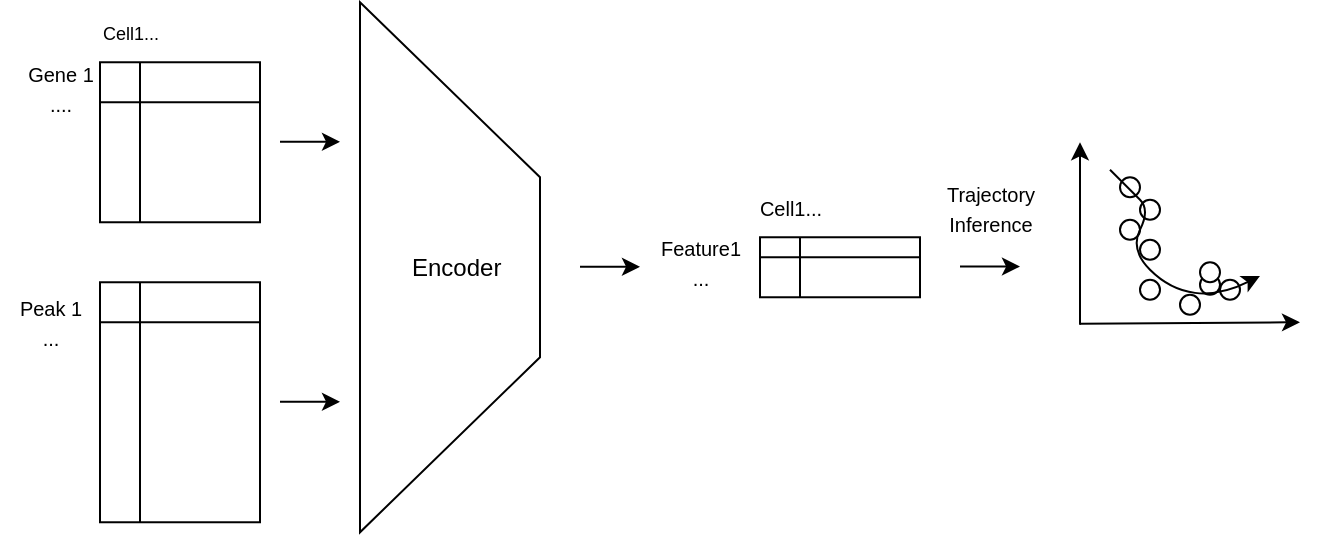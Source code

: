 <mxfile version="26.2.8">
  <diagram name="第 1 页" id="VdADk5KuVTxu9DorlfLl">
    <mxGraphModel dx="1149" dy="613" grid="1" gridSize="10" guides="1" tooltips="1" connect="1" arrows="1" fold="1" page="1" pageScale="1" pageWidth="827" pageHeight="1169" math="0" shadow="0">
      <root>
        <mxCell id="0" />
        <mxCell id="1" parent="0" />
        <mxCell id="7R4HDPwRscD3Cdx_cYnu-4" value="" style="shape=internalStorage;whiteSpace=wrap;html=1;backgroundOutline=1;" vertex="1" parent="1">
          <mxGeometry x="60" y="223.13" width="80" height="80" as="geometry" />
        </mxCell>
        <mxCell id="7R4HDPwRscD3Cdx_cYnu-5" value="" style="shape=internalStorage;whiteSpace=wrap;html=1;backgroundOutline=1;" vertex="1" parent="1">
          <mxGeometry x="60" y="333.13" width="80" height="120" as="geometry" />
        </mxCell>
        <mxCell id="7R4HDPwRscD3Cdx_cYnu-19" value="&lt;font style=&quot;font-size: 9px;&quot;&gt;Cell1...&lt;/font&gt;" style="text;html=1;align=center;verticalAlign=middle;resizable=0;points=[];autosize=1;strokeColor=none;fillColor=none;" vertex="1" parent="1">
          <mxGeometry x="50" y="193.13" width="50" height="30" as="geometry" />
        </mxCell>
        <mxCell id="7R4HDPwRscD3Cdx_cYnu-21" value="&lt;font style=&quot;font-size: 10px;&quot;&gt;Gene 1&lt;/font&gt;&lt;div&gt;&lt;font style=&quot;font-size: 10px;&quot;&gt;....&lt;/font&gt;&lt;/div&gt;" style="text;html=1;align=center;verticalAlign=middle;resizable=0;points=[];autosize=1;strokeColor=none;fillColor=none;" vertex="1" parent="1">
          <mxGeometry x="10" y="216.13" width="60" height="40" as="geometry" />
        </mxCell>
        <mxCell id="7R4HDPwRscD3Cdx_cYnu-22" value="&lt;font style=&quot;font-size: 10px;&quot;&gt;Peak 1&lt;/font&gt;&lt;div&gt;&lt;font style=&quot;font-size: 10px;&quot;&gt;...&lt;/font&gt;&lt;/div&gt;" style="text;html=1;align=center;verticalAlign=middle;resizable=0;points=[];autosize=1;strokeColor=none;fillColor=none;" vertex="1" parent="1">
          <mxGeometry x="10" y="333.13" width="50" height="40" as="geometry" />
        </mxCell>
        <mxCell id="7R4HDPwRscD3Cdx_cYnu-24" value="" style="shape=trapezoid;perimeter=trapezoidPerimeter;whiteSpace=wrap;html=1;fixedSize=1;rotation=90;size=87.5;" vertex="1" parent="1">
          <mxGeometry x="102.5" y="280.63" width="265" height="90" as="geometry" />
        </mxCell>
        <mxCell id="7R4HDPwRscD3Cdx_cYnu-26" value="" style="endArrow=classic;html=1;rounded=0;" edge="1" parent="1">
          <mxGeometry width="50" height="50" relative="1" as="geometry">
            <mxPoint x="150" y="262.89" as="sourcePoint" />
            <mxPoint x="180" y="262.89" as="targetPoint" />
            <Array as="points" />
          </mxGeometry>
        </mxCell>
        <mxCell id="7R4HDPwRscD3Cdx_cYnu-27" value="" style="endArrow=classic;html=1;rounded=0;" edge="1" parent="1">
          <mxGeometry width="50" height="50" relative="1" as="geometry">
            <mxPoint x="150" y="392.89" as="sourcePoint" />
            <mxPoint x="180" y="392.89" as="targetPoint" />
            <Array as="points" />
          </mxGeometry>
        </mxCell>
        <mxCell id="7R4HDPwRscD3Cdx_cYnu-28" value="Encoder" style="text;strokeColor=none;fillColor=none;align=left;verticalAlign=middle;spacingLeft=4;spacingRight=4;overflow=hidden;points=[[0,0.5],[1,0.5]];portConstraint=eastwest;rotatable=0;whiteSpace=wrap;html=1;" vertex="1" parent="1">
          <mxGeometry x="210" y="310.63" width="80" height="30" as="geometry" />
        </mxCell>
        <mxCell id="7R4HDPwRscD3Cdx_cYnu-30" value="" style="endArrow=classic;html=1;rounded=0;" edge="1" parent="1">
          <mxGeometry width="50" height="50" relative="1" as="geometry">
            <mxPoint x="300" y="325.39" as="sourcePoint" />
            <mxPoint x="330" y="325.39" as="targetPoint" />
            <Array as="points" />
          </mxGeometry>
        </mxCell>
        <mxCell id="7R4HDPwRscD3Cdx_cYnu-36" value="" style="shape=internalStorage;whiteSpace=wrap;html=1;backgroundOutline=1;dx=20;dy=10;" vertex="1" parent="1">
          <mxGeometry x="390" y="310.63" width="80" height="30" as="geometry" />
        </mxCell>
        <mxCell id="7R4HDPwRscD3Cdx_cYnu-38" value="&lt;font style=&quot;font-size: 10px;&quot;&gt;Cell1...&lt;/font&gt;" style="text;html=1;align=center;verticalAlign=middle;resizable=0;points=[];autosize=1;strokeColor=none;fillColor=none;" vertex="1" parent="1">
          <mxGeometry x="380" y="280.63" width="50" height="30" as="geometry" />
        </mxCell>
        <mxCell id="7R4HDPwRscD3Cdx_cYnu-39" value="&lt;font style=&quot;font-size: 10px;&quot;&gt;Feature1&lt;/font&gt;&lt;div&gt;&lt;font style=&quot;font-size: 10px;&quot;&gt;...&lt;/font&gt;&lt;/div&gt;" style="text;html=1;align=center;verticalAlign=middle;resizable=0;points=[];autosize=1;strokeColor=none;fillColor=none;" vertex="1" parent="1">
          <mxGeometry x="330" y="303.13" width="60" height="40" as="geometry" />
        </mxCell>
        <mxCell id="7R4HDPwRscD3Cdx_cYnu-45" value="" style="ellipse;whiteSpace=wrap;html=1;aspect=fixed;" vertex="1" parent="1">
          <mxGeometry x="580" y="291.88" width="10" height="10" as="geometry" />
        </mxCell>
        <mxCell id="7R4HDPwRscD3Cdx_cYnu-46" value="" style="ellipse;whiteSpace=wrap;html=1;aspect=fixed;" vertex="1" parent="1">
          <mxGeometry x="570" y="301.88" width="10" height="10" as="geometry" />
        </mxCell>
        <mxCell id="7R4HDPwRscD3Cdx_cYnu-47" value="" style="ellipse;whiteSpace=wrap;html=1;aspect=fixed;direction=south;" vertex="1" parent="1">
          <mxGeometry x="580" y="311.88" width="10" height="10" as="geometry" />
        </mxCell>
        <mxCell id="7R4HDPwRscD3Cdx_cYnu-48" value="" style="ellipse;whiteSpace=wrap;html=1;aspect=fixed;" vertex="1" parent="1">
          <mxGeometry x="580" y="331.88" width="10" height="10" as="geometry" />
        </mxCell>
        <mxCell id="7R4HDPwRscD3Cdx_cYnu-49" value="" style="ellipse;whiteSpace=wrap;html=1;aspect=fixed;" vertex="1" parent="1">
          <mxGeometry x="600" y="339.38" width="10" height="10" as="geometry" />
        </mxCell>
        <mxCell id="7R4HDPwRscD3Cdx_cYnu-52" value="" style="endArrow=classic;html=1;rounded=0;" edge="1" parent="1">
          <mxGeometry width="50" height="50" relative="1" as="geometry">
            <mxPoint x="550" y="353.9" as="sourcePoint" />
            <mxPoint x="660" y="353.13" as="targetPoint" />
          </mxGeometry>
        </mxCell>
        <mxCell id="7R4HDPwRscD3Cdx_cYnu-53" value="" style="endArrow=classic;html=1;rounded=0;" edge="1" parent="1">
          <mxGeometry width="50" height="50" relative="1" as="geometry">
            <mxPoint x="550" y="354.38" as="sourcePoint" />
            <mxPoint x="550" y="263.13" as="targetPoint" />
          </mxGeometry>
        </mxCell>
        <mxCell id="7R4HDPwRscD3Cdx_cYnu-55" value="" style="endArrow=classic;html=1;rounded=0;" edge="1" parent="1">
          <mxGeometry width="50" height="50" relative="1" as="geometry">
            <mxPoint x="490" y="325.29" as="sourcePoint" />
            <mxPoint x="520" y="325.29" as="targetPoint" />
            <Array as="points" />
          </mxGeometry>
        </mxCell>
        <mxCell id="7R4HDPwRscD3Cdx_cYnu-56" value="" style="ellipse;whiteSpace=wrap;html=1;aspect=fixed;" vertex="1" parent="1">
          <mxGeometry x="570" y="280.63" width="10" height="10" as="geometry" />
        </mxCell>
        <mxCell id="7R4HDPwRscD3Cdx_cYnu-57" value="" style="ellipse;whiteSpace=wrap;html=1;aspect=fixed;" vertex="1" parent="1">
          <mxGeometry x="610" y="329.38" width="10" height="10" as="geometry" />
        </mxCell>
        <mxCell id="7R4HDPwRscD3Cdx_cYnu-58" value="" style="ellipse;whiteSpace=wrap;html=1;aspect=fixed;" vertex="1" parent="1">
          <mxGeometry x="610" y="323.13" width="10" height="10" as="geometry" />
        </mxCell>
        <mxCell id="7R4HDPwRscD3Cdx_cYnu-59" value="" style="ellipse;whiteSpace=wrap;html=1;aspect=fixed;" vertex="1" parent="1">
          <mxGeometry x="620" y="331.88" width="10" height="10" as="geometry" />
        </mxCell>
        <mxCell id="7R4HDPwRscD3Cdx_cYnu-60" value="&lt;font style=&quot;font-size: 10px;&quot;&gt;Trajectory&lt;/font&gt;&lt;div&gt;&lt;font style=&quot;font-size: 10px;&quot;&gt;I&lt;/font&gt;&lt;span style=&quot;font-size: 10px; background-color: transparent; color: light-dark(rgb(0, 0, 0), rgb(255, 255, 255));&quot;&gt;nference&lt;/span&gt;&lt;/div&gt;" style="text;html=1;align=center;verticalAlign=middle;resizable=0;points=[];autosize=1;strokeColor=none;fillColor=none;" vertex="1" parent="1">
          <mxGeometry x="470" y="275.63" width="70" height="40" as="geometry" />
        </mxCell>
        <mxCell id="7R4HDPwRscD3Cdx_cYnu-88" value="" style="curved=1;endArrow=classic;html=1;rounded=0;" edge="1" parent="1">
          <mxGeometry width="50" height="50" relative="1" as="geometry">
            <mxPoint x="565" y="276.88" as="sourcePoint" />
            <mxPoint x="640" y="330" as="targetPoint" />
            <Array as="points">
              <mxPoint x="575" y="286.88" />
              <mxPoint x="585" y="296.88" />
              <mxPoint x="575" y="316.88" />
              <mxPoint x="595" y="336.88" />
              <mxPoint x="620" y="340" />
            </Array>
          </mxGeometry>
        </mxCell>
      </root>
    </mxGraphModel>
  </diagram>
</mxfile>
